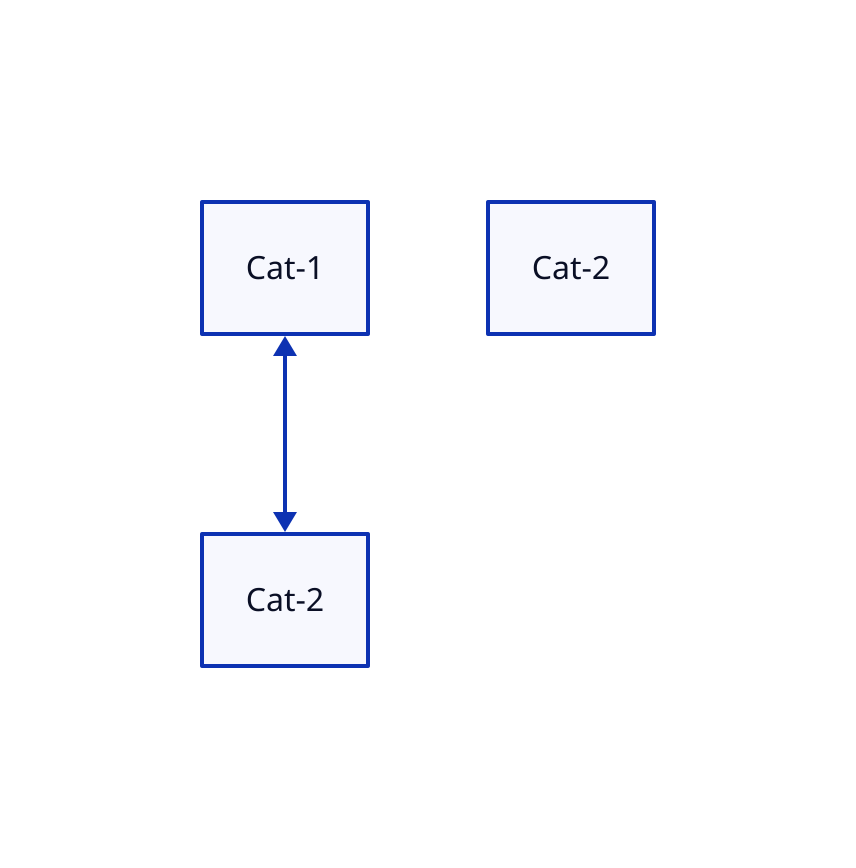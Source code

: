 vars: {
  server-name: Cat
  server-name2: Cat
  server-name3: Cat
  server-name4: Cat
}

server1: ${server-name}-1
server2: ${server-name2}-2
server3: ${server-name3}-2

server1 <-> server2
